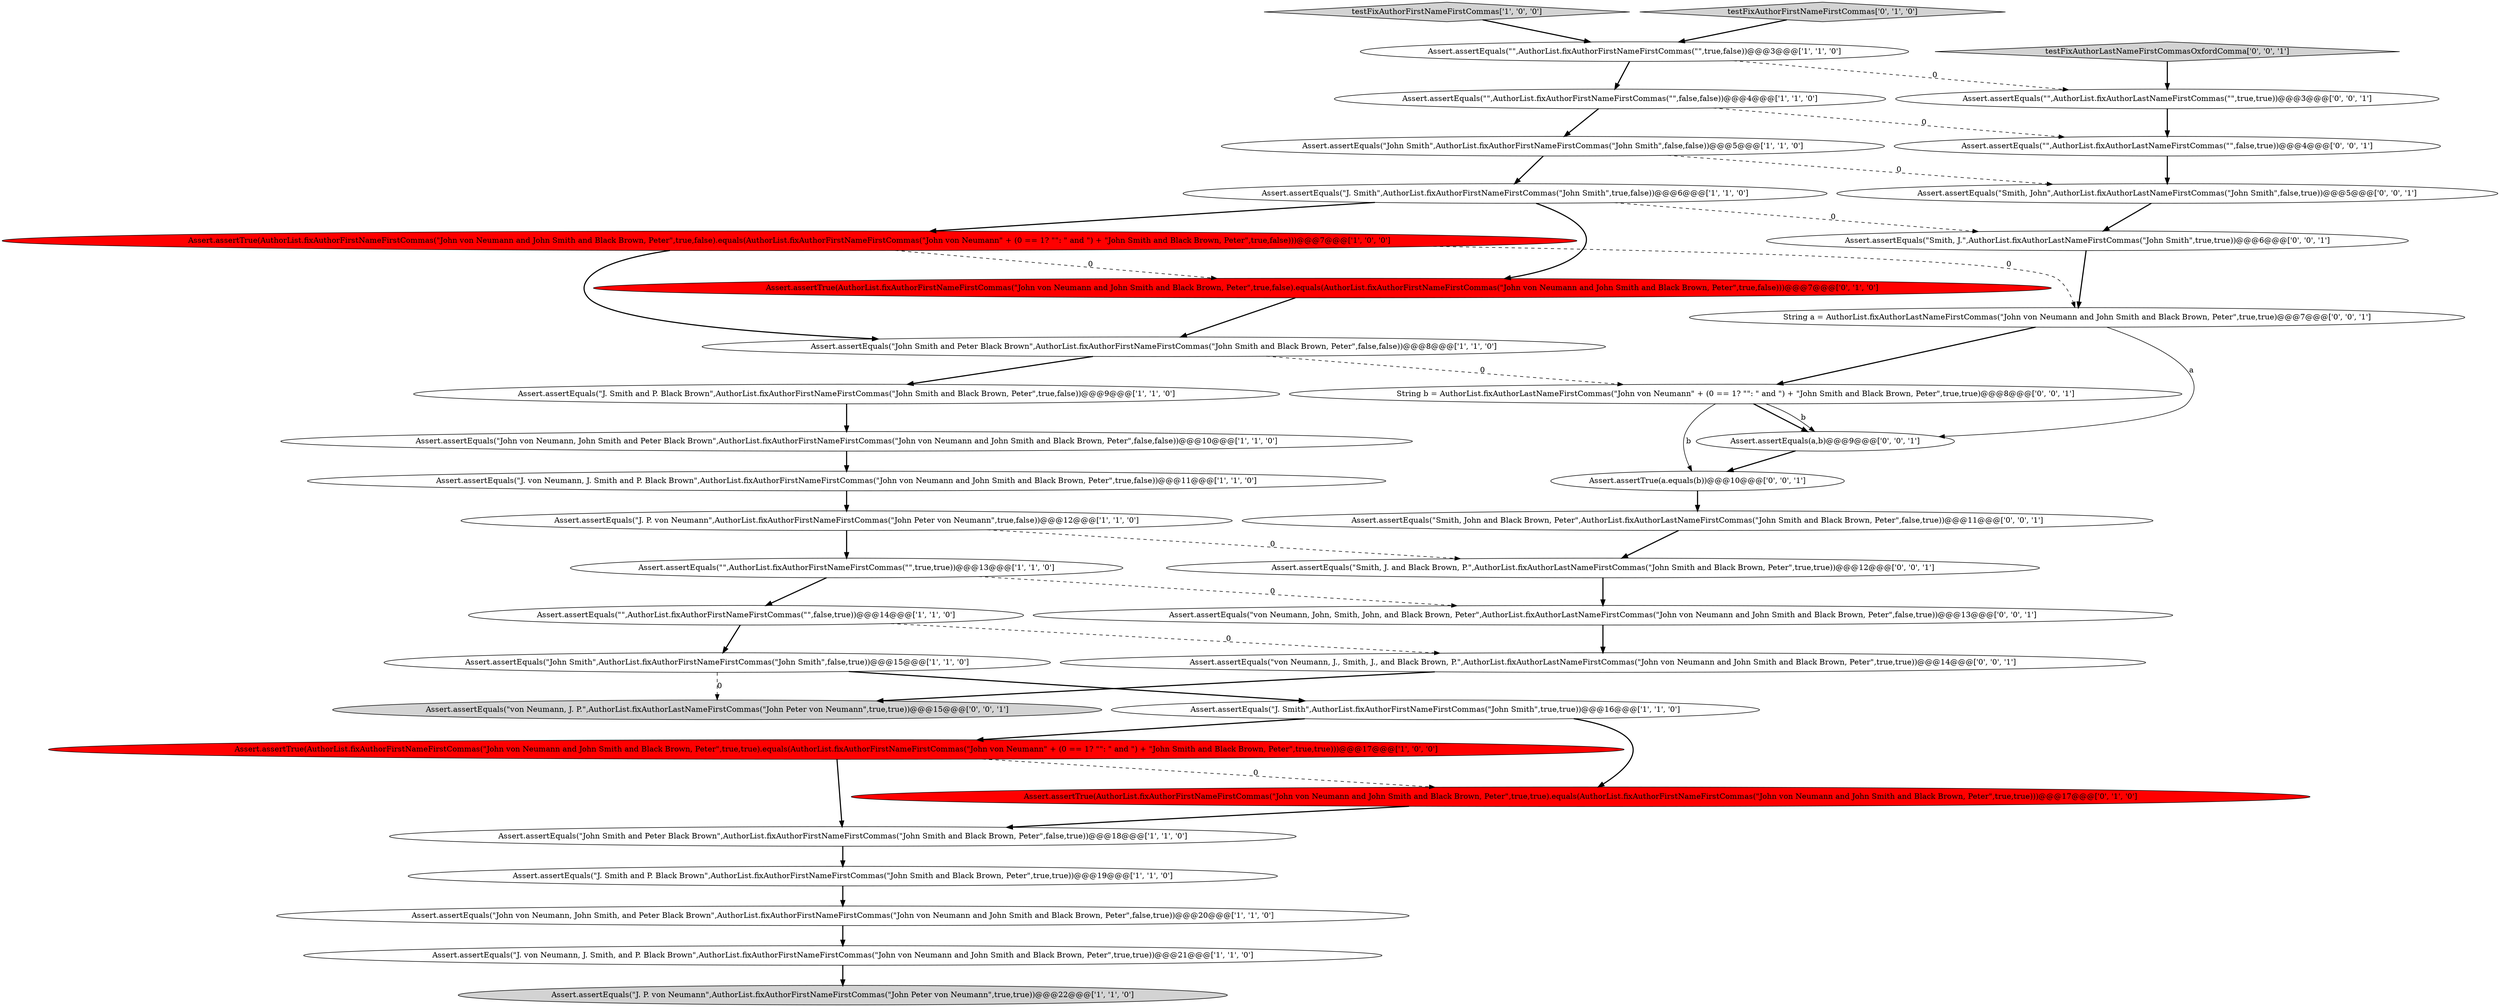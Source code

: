 digraph {
0 [style = filled, label = "Assert.assertTrue(AuthorList.fixAuthorFirstNameFirstCommas(\"John von Neumann and John Smith and Black Brown, Peter\",true,false).equals(AuthorList.fixAuthorFirstNameFirstCommas(\"John von Neumann\" + (0 == 1? \"\": \" and \") + \"John Smith and Black Brown, Peter\",true,false)))@@@7@@@['1', '0', '0']", fillcolor = red, shape = ellipse image = "AAA1AAABBB1BBB"];
1 [style = filled, label = "Assert.assertEquals(\"John Smith\",AuthorList.fixAuthorFirstNameFirstCommas(\"John Smith\",false,true))@@@15@@@['1', '1', '0']", fillcolor = white, shape = ellipse image = "AAA0AAABBB1BBB"];
16 [style = filled, label = "Assert.assertEquals(\"J. Smith\",AuthorList.fixAuthorFirstNameFirstCommas(\"John Smith\",true,false))@@@6@@@['1', '1', '0']", fillcolor = white, shape = ellipse image = "AAA0AAABBB1BBB"];
35 [style = filled, label = "Assert.assertEquals(\"Smith, J.\",AuthorList.fixAuthorLastNameFirstCommas(\"John Smith\",true,true))@@@6@@@['0', '0', '1']", fillcolor = white, shape = ellipse image = "AAA0AAABBB3BBB"];
34 [style = filled, label = "String a = AuthorList.fixAuthorLastNameFirstCommas(\"John von Neumann and John Smith and Black Brown, Peter\",true,true)@@@7@@@['0', '0', '1']", fillcolor = white, shape = ellipse image = "AAA0AAABBB3BBB"];
22 [style = filled, label = "Assert.assertTrue(AuthorList.fixAuthorFirstNameFirstCommas(\"John von Neumann and John Smith and Black Brown, Peter\",true,false).equals(AuthorList.fixAuthorFirstNameFirstCommas(\"John von Neumann and John Smith and Black Brown, Peter\",true,false)))@@@7@@@['0', '1', '0']", fillcolor = red, shape = ellipse image = "AAA1AAABBB2BBB"];
13 [style = filled, label = "Assert.assertEquals(\"John Smith and Peter Black Brown\",AuthorList.fixAuthorFirstNameFirstCommas(\"John Smith and Black Brown, Peter\",false,true))@@@18@@@['1', '1', '0']", fillcolor = white, shape = ellipse image = "AAA0AAABBB1BBB"];
5 [style = filled, label = "Assert.assertEquals(\"John Smith and Peter Black Brown\",AuthorList.fixAuthorFirstNameFirstCommas(\"John Smith and Black Brown, Peter\",false,false))@@@8@@@['1', '1', '0']", fillcolor = white, shape = ellipse image = "AAA0AAABBB1BBB"];
7 [style = filled, label = "testFixAuthorFirstNameFirstCommas['1', '0', '0']", fillcolor = lightgray, shape = diamond image = "AAA0AAABBB1BBB"];
15 [style = filled, label = "Assert.assertEquals(\"J. von Neumann, J. Smith, and P. Black Brown\",AuthorList.fixAuthorFirstNameFirstCommas(\"John von Neumann and John Smith and Black Brown, Peter\",true,true))@@@21@@@['1', '1', '0']", fillcolor = white, shape = ellipse image = "AAA0AAABBB1BBB"];
9 [style = filled, label = "Assert.assertEquals(\"\",AuthorList.fixAuthorFirstNameFirstCommas(\"\",false,true))@@@14@@@['1', '1', '0']", fillcolor = white, shape = ellipse image = "AAA0AAABBB1BBB"];
27 [style = filled, label = "Assert.assertEquals(\"von Neumann, J. P.\",AuthorList.fixAuthorLastNameFirstCommas(\"John Peter von Neumann\",true,true))@@@15@@@['0', '0', '1']", fillcolor = lightgray, shape = ellipse image = "AAA0AAABBB3BBB"];
30 [style = filled, label = "Assert.assertEquals(\"Smith, John and Black Brown, Peter\",AuthorList.fixAuthorLastNameFirstCommas(\"John Smith and Black Brown, Peter\",false,true))@@@11@@@['0', '0', '1']", fillcolor = white, shape = ellipse image = "AAA0AAABBB3BBB"];
33 [style = filled, label = "Assert.assertEquals(\"von Neumann, J., Smith, J., and Black Brown, P.\",AuthorList.fixAuthorLastNameFirstCommas(\"John von Neumann and John Smith and Black Brown, Peter\",true,true))@@@14@@@['0', '0', '1']", fillcolor = white, shape = ellipse image = "AAA0AAABBB3BBB"];
8 [style = filled, label = "Assert.assertTrue(AuthorList.fixAuthorFirstNameFirstCommas(\"John von Neumann and John Smith and Black Brown, Peter\",true,true).equals(AuthorList.fixAuthorFirstNameFirstCommas(\"John von Neumann\" + (0 == 1? \"\": \" and \") + \"John Smith and Black Brown, Peter\",true,true)))@@@17@@@['1', '0', '0']", fillcolor = red, shape = ellipse image = "AAA1AAABBB1BBB"];
14 [style = filled, label = "Assert.assertEquals(\"J. Smith and P. Black Brown\",AuthorList.fixAuthorFirstNameFirstCommas(\"John Smith and Black Brown, Peter\",true,true))@@@19@@@['1', '1', '0']", fillcolor = white, shape = ellipse image = "AAA0AAABBB1BBB"];
32 [style = filled, label = "Assert.assertEquals(\"von Neumann, John, Smith, John, and Black Brown, Peter\",AuthorList.fixAuthorLastNameFirstCommas(\"John von Neumann and John Smith and Black Brown, Peter\",false,true))@@@13@@@['0', '0', '1']", fillcolor = white, shape = ellipse image = "AAA0AAABBB3BBB"];
24 [style = filled, label = "Assert.assertTrue(a.equals(b))@@@10@@@['0', '0', '1']", fillcolor = white, shape = ellipse image = "AAA0AAABBB3BBB"];
25 [style = filled, label = "testFixAuthorLastNameFirstCommasOxfordComma['0', '0', '1']", fillcolor = lightgray, shape = diamond image = "AAA0AAABBB3BBB"];
2 [style = filled, label = "Assert.assertEquals(\"J. Smith and P. Black Brown\",AuthorList.fixAuthorFirstNameFirstCommas(\"John Smith and Black Brown, Peter\",true,false))@@@9@@@['1', '1', '0']", fillcolor = white, shape = ellipse image = "AAA0AAABBB1BBB"];
26 [style = filled, label = "String b = AuthorList.fixAuthorLastNameFirstCommas(\"John von Neumann\" + (0 == 1? \"\": \" and \") + \"John Smith and Black Brown, Peter\",true,true)@@@8@@@['0', '0', '1']", fillcolor = white, shape = ellipse image = "AAA0AAABBB3BBB"];
17 [style = filled, label = "Assert.assertEquals(\"J. P. von Neumann\",AuthorList.fixAuthorFirstNameFirstCommas(\"John Peter von Neumann\",true,false))@@@12@@@['1', '1', '0']", fillcolor = white, shape = ellipse image = "AAA0AAABBB1BBB"];
37 [style = filled, label = "Assert.assertEquals(\"\",AuthorList.fixAuthorLastNameFirstCommas(\"\",true,true))@@@3@@@['0', '0', '1']", fillcolor = white, shape = ellipse image = "AAA0AAABBB3BBB"];
29 [style = filled, label = "Assert.assertEquals(a,b)@@@9@@@['0', '0', '1']", fillcolor = white, shape = ellipse image = "AAA0AAABBB3BBB"];
20 [style = filled, label = "Assert.assertEquals(\"\",AuthorList.fixAuthorFirstNameFirstCommas(\"\",false,false))@@@4@@@['1', '1', '0']", fillcolor = white, shape = ellipse image = "AAA0AAABBB1BBB"];
19 [style = filled, label = "Assert.assertEquals(\"J. P. von Neumann\",AuthorList.fixAuthorFirstNameFirstCommas(\"John Peter von Neumann\",true,true))@@@22@@@['1', '1', '0']", fillcolor = lightgray, shape = ellipse image = "AAA0AAABBB1BBB"];
11 [style = filled, label = "Assert.assertEquals(\"\",AuthorList.fixAuthorFirstNameFirstCommas(\"\",true,false))@@@3@@@['1', '1', '0']", fillcolor = white, shape = ellipse image = "AAA0AAABBB1BBB"];
31 [style = filled, label = "Assert.assertEquals(\"Smith, J. and Black Brown, P.\",AuthorList.fixAuthorLastNameFirstCommas(\"John Smith and Black Brown, Peter\",true,true))@@@12@@@['0', '0', '1']", fillcolor = white, shape = ellipse image = "AAA0AAABBB3BBB"];
12 [style = filled, label = "Assert.assertEquals(\"J. von Neumann, J. Smith and P. Black Brown\",AuthorList.fixAuthorFirstNameFirstCommas(\"John von Neumann and John Smith and Black Brown, Peter\",true,false))@@@11@@@['1', '1', '0']", fillcolor = white, shape = ellipse image = "AAA0AAABBB1BBB"];
4 [style = filled, label = "Assert.assertEquals(\"John von Neumann, John Smith and Peter Black Brown\",AuthorList.fixAuthorFirstNameFirstCommas(\"John von Neumann and John Smith and Black Brown, Peter\",false,false))@@@10@@@['1', '1', '0']", fillcolor = white, shape = ellipse image = "AAA0AAABBB1BBB"];
36 [style = filled, label = "Assert.assertEquals(\"Smith, John\",AuthorList.fixAuthorLastNameFirstCommas(\"John Smith\",false,true))@@@5@@@['0', '0', '1']", fillcolor = white, shape = ellipse image = "AAA0AAABBB3BBB"];
3 [style = filled, label = "Assert.assertEquals(\"John von Neumann, John Smith, and Peter Black Brown\",AuthorList.fixAuthorFirstNameFirstCommas(\"John von Neumann and John Smith and Black Brown, Peter\",false,true))@@@20@@@['1', '1', '0']", fillcolor = white, shape = ellipse image = "AAA0AAABBB1BBB"];
18 [style = filled, label = "Assert.assertEquals(\"John Smith\",AuthorList.fixAuthorFirstNameFirstCommas(\"John Smith\",false,false))@@@5@@@['1', '1', '0']", fillcolor = white, shape = ellipse image = "AAA0AAABBB1BBB"];
28 [style = filled, label = "Assert.assertEquals(\"\",AuthorList.fixAuthorLastNameFirstCommas(\"\",false,true))@@@4@@@['0', '0', '1']", fillcolor = white, shape = ellipse image = "AAA0AAABBB3BBB"];
10 [style = filled, label = "Assert.assertEquals(\"J. Smith\",AuthorList.fixAuthorFirstNameFirstCommas(\"John Smith\",true,true))@@@16@@@['1', '1', '0']", fillcolor = white, shape = ellipse image = "AAA0AAABBB1BBB"];
23 [style = filled, label = "testFixAuthorFirstNameFirstCommas['0', '1', '0']", fillcolor = lightgray, shape = diamond image = "AAA0AAABBB2BBB"];
6 [style = filled, label = "Assert.assertEquals(\"\",AuthorList.fixAuthorFirstNameFirstCommas(\"\",true,true))@@@13@@@['1', '1', '0']", fillcolor = white, shape = ellipse image = "AAA0AAABBB1BBB"];
21 [style = filled, label = "Assert.assertTrue(AuthorList.fixAuthorFirstNameFirstCommas(\"John von Neumann and John Smith and Black Brown, Peter\",true,true).equals(AuthorList.fixAuthorFirstNameFirstCommas(\"John von Neumann and John Smith and Black Brown, Peter\",true,true)))@@@17@@@['0', '1', '0']", fillcolor = red, shape = ellipse image = "AAA1AAABBB2BBB"];
14->3 [style = bold, label=""];
11->20 [style = bold, label=""];
16->0 [style = bold, label=""];
7->11 [style = bold, label=""];
37->28 [style = bold, label=""];
28->36 [style = bold, label=""];
17->6 [style = bold, label=""];
5->26 [style = dashed, label="0"];
31->32 [style = bold, label=""];
26->29 [style = bold, label=""];
16->35 [style = dashed, label="0"];
6->32 [style = dashed, label="0"];
1->27 [style = dashed, label="0"];
12->17 [style = bold, label=""];
20->28 [style = dashed, label="0"];
3->15 [style = bold, label=""];
10->21 [style = bold, label=""];
8->21 [style = dashed, label="0"];
15->19 [style = bold, label=""];
16->22 [style = bold, label=""];
26->29 [style = solid, label="b"];
2->4 [style = bold, label=""];
33->27 [style = bold, label=""];
22->5 [style = bold, label=""];
0->22 [style = dashed, label="0"];
32->33 [style = bold, label=""];
17->31 [style = dashed, label="0"];
24->30 [style = bold, label=""];
9->33 [style = dashed, label="0"];
20->18 [style = bold, label=""];
5->2 [style = bold, label=""];
10->8 [style = bold, label=""];
21->13 [style = bold, label=""];
34->26 [style = bold, label=""];
25->37 [style = bold, label=""];
30->31 [style = bold, label=""];
34->29 [style = solid, label="a"];
18->36 [style = dashed, label="0"];
4->12 [style = bold, label=""];
0->34 [style = dashed, label="0"];
11->37 [style = dashed, label="0"];
6->9 [style = bold, label=""];
9->1 [style = bold, label=""];
23->11 [style = bold, label=""];
36->35 [style = bold, label=""];
1->10 [style = bold, label=""];
35->34 [style = bold, label=""];
29->24 [style = bold, label=""];
13->14 [style = bold, label=""];
8->13 [style = bold, label=""];
0->5 [style = bold, label=""];
26->24 [style = solid, label="b"];
18->16 [style = bold, label=""];
}
